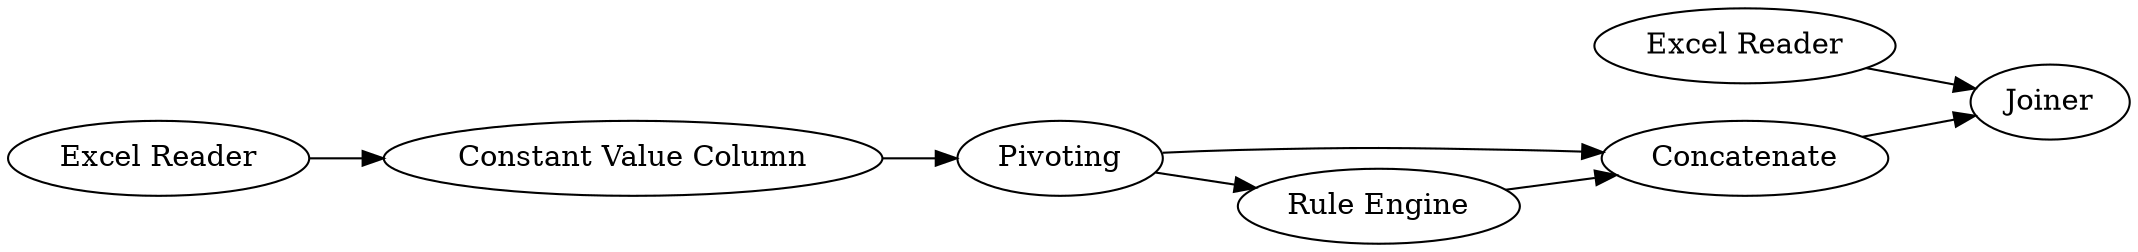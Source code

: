 digraph {
	"-6302054641413454160_1905" [label=Joiner]
	"-6302054641413454160_1901" [label="Excel Reader"]
	"-6302054641413454160_4" [label=Pivoting]
	"-6302054641413454160_1902" [label="Excel Reader"]
	"-6302054641413454160_1903" [label=Concatenate]
	"-6302054641413454160_1904" [label="Rule Engine"]
	"-6302054641413454160_1878" [label="Constant Value Column"]
	"-6302054641413454160_4" -> "-6302054641413454160_1903"
	"-6302054641413454160_1878" -> "-6302054641413454160_4"
	"-6302054641413454160_1904" -> "-6302054641413454160_1903"
	"-6302054641413454160_4" -> "-6302054641413454160_1904"
	"-6302054641413454160_1902" -> "-6302054641413454160_1905"
	"-6302054641413454160_1903" -> "-6302054641413454160_1905"
	"-6302054641413454160_1901" -> "-6302054641413454160_1878"
	rankdir=LR
}
